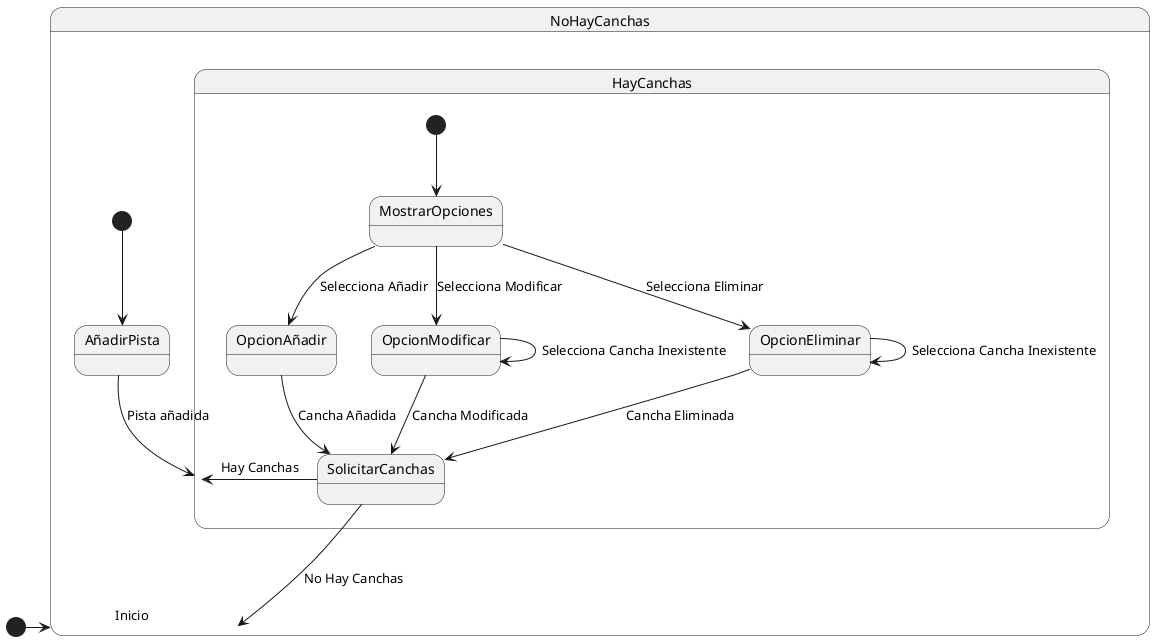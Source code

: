 @startuml
[*] -> NoHayCanchas : Inicio

state NoHayCanchas {
    [*] --> AñadirPista
    AñadirPista --> HayCanchas : Pista añadida
}

state HayCanchas {
    [*] --> MostrarOpciones 
    MostrarOpciones --> OpcionAñadir : Selecciona Añadir
    MostrarOpciones --> OpcionModificar : Selecciona Modificar
    MostrarOpciones --> OpcionEliminar : Selecciona Eliminar
    OpcionEliminar --> OpcionEliminar: Selecciona Cancha Inexistente
    OpcionModificar --> OpcionModificar: Selecciona Cancha Inexistente
    OpcionAñadir --> SolicitarCanchas: Cancha Añadida
    OpcionModificar --> SolicitarCanchas: Cancha Modificada
    OpcionEliminar --> SolicitarCanchas: Cancha Eliminada
    SolicitarCanchas -> HayCanchas : Hay Canchas
    SolicitarCanchas --> NoHayCanchas : No Hay Canchas
}

@enduml
